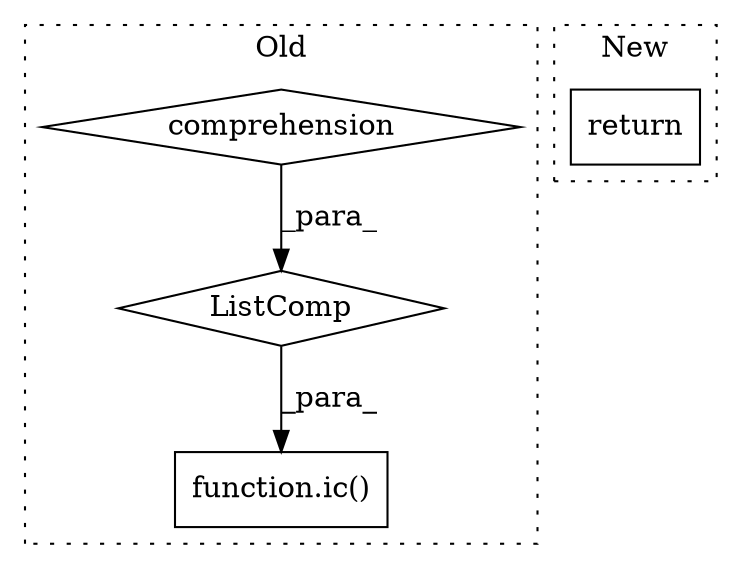 digraph G {
subgraph cluster0 {
1 [label="function.ic()" a="75" s="8052,8087" l="3,1" shape="box"];
3 [label="ListComp" a="106" s="8055" l="32" shape="diamond"];
4 [label="comprehension" a="45" s="8065" l="3" shape="diamond"];
label = "Old";
style="dotted";
}
subgraph cluster1 {
2 [label="return" a="93" s="7007" l="7" shape="box"];
label = "New";
style="dotted";
}
3 -> 1 [label="_para_"];
4 -> 3 [label="_para_"];
}
